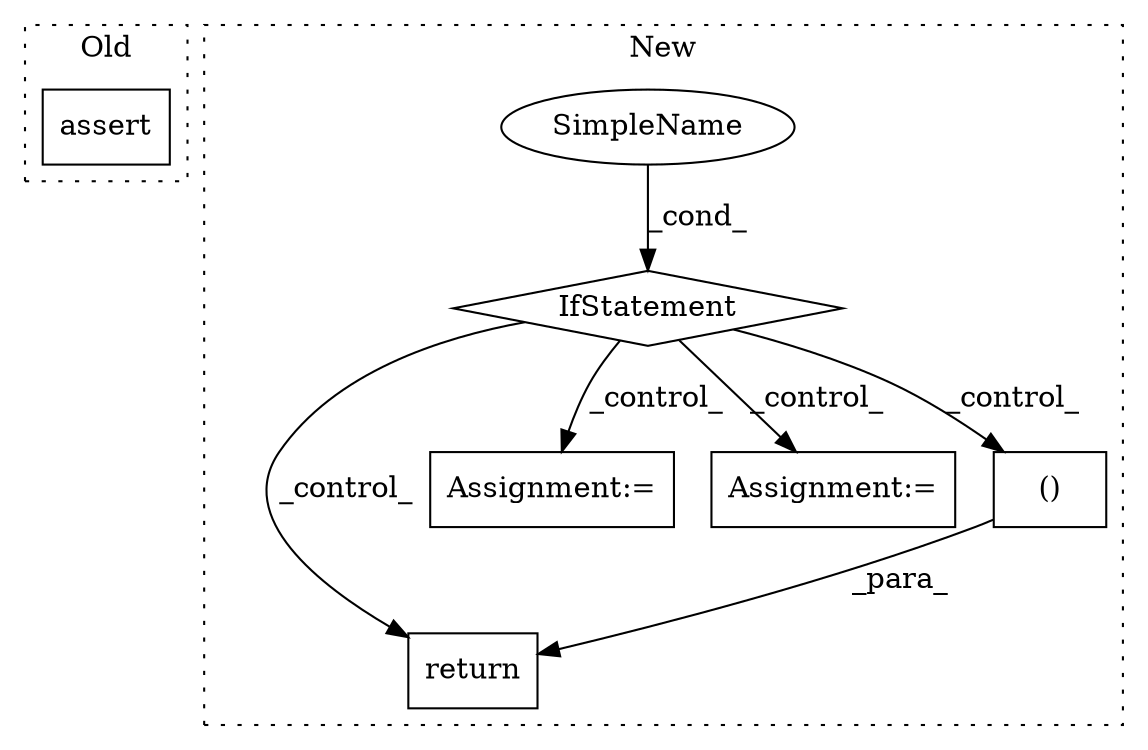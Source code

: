 digraph G {
subgraph cluster0 {
1 [label="assert" a="6" s="1152" l="7" shape="box"];
label = "Old";
style="dotted";
}
subgraph cluster1 {
2 [label="return" a="41" s="1993" l="14" shape="box"];
3 [label="IfStatement" a="25" s="1781,1807" l="4,2" shape="diamond"];
4 [label="SimpleName" a="42" s="" l="" shape="ellipse"];
5 [label="Assignment:=" a="7" s="1906" l="1" shape="box"];
6 [label="Assignment:=" a="7" s="1834" l="1" shape="box"];
7 [label="()" a="106" s="2007" l="22" shape="box"];
label = "New";
style="dotted";
}
3 -> 6 [label="_control_"];
3 -> 2 [label="_control_"];
3 -> 7 [label="_control_"];
3 -> 5 [label="_control_"];
4 -> 3 [label="_cond_"];
7 -> 2 [label="_para_"];
}